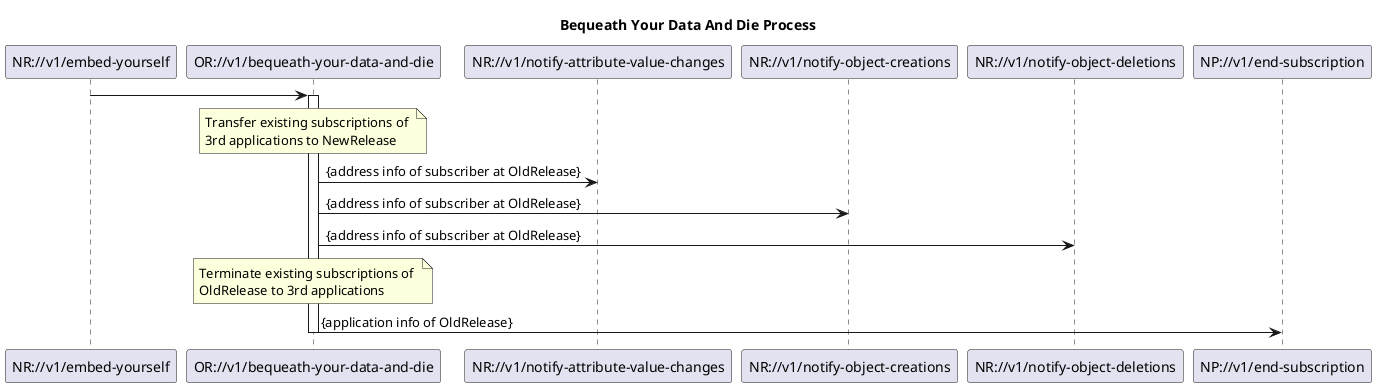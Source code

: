 @startuml 09x_BequeathYourDataAndDie
skinparam responseMessageBelowArrow true

title  Bequeath Your Data And Die Process

participant "NR://v1/embed-yourself" as NewRelease
participant "OR://v1/bequeath-your-data-and-die" as OldRelease
participant "NR://v1/notify-attribute-value-changes" as notifyAttributeChange
participant "NR://v1/notify-object-creations" as notifyObjectCreation
participant "NR://v1/notify-object-deletions" as notifyObjectDeletion
participant "NP://v1/end-subscription" as endSubsriptionAtNp

NewRelease -> OldRelease
activate OldRelease

note over OldRelease: Transfer existing subscriptions of \n3rd applications to NewRelease
OldRelease -> notifyAttributeChange: {address info of subscriber at OldRelease}
OldRelease -> notifyObjectCreation: {address info of subscriber at OldRelease}
OldRelease -> notifyObjectDeletion: {address info of subscriber at OldRelease}

note over OldRelease: Terminate existing subscriptions of \nOldRelease to 3rd applications
OldRelease -> endSubsriptionAtNp: {application info of OldRelease}

deactivate OldRelease

@enduml